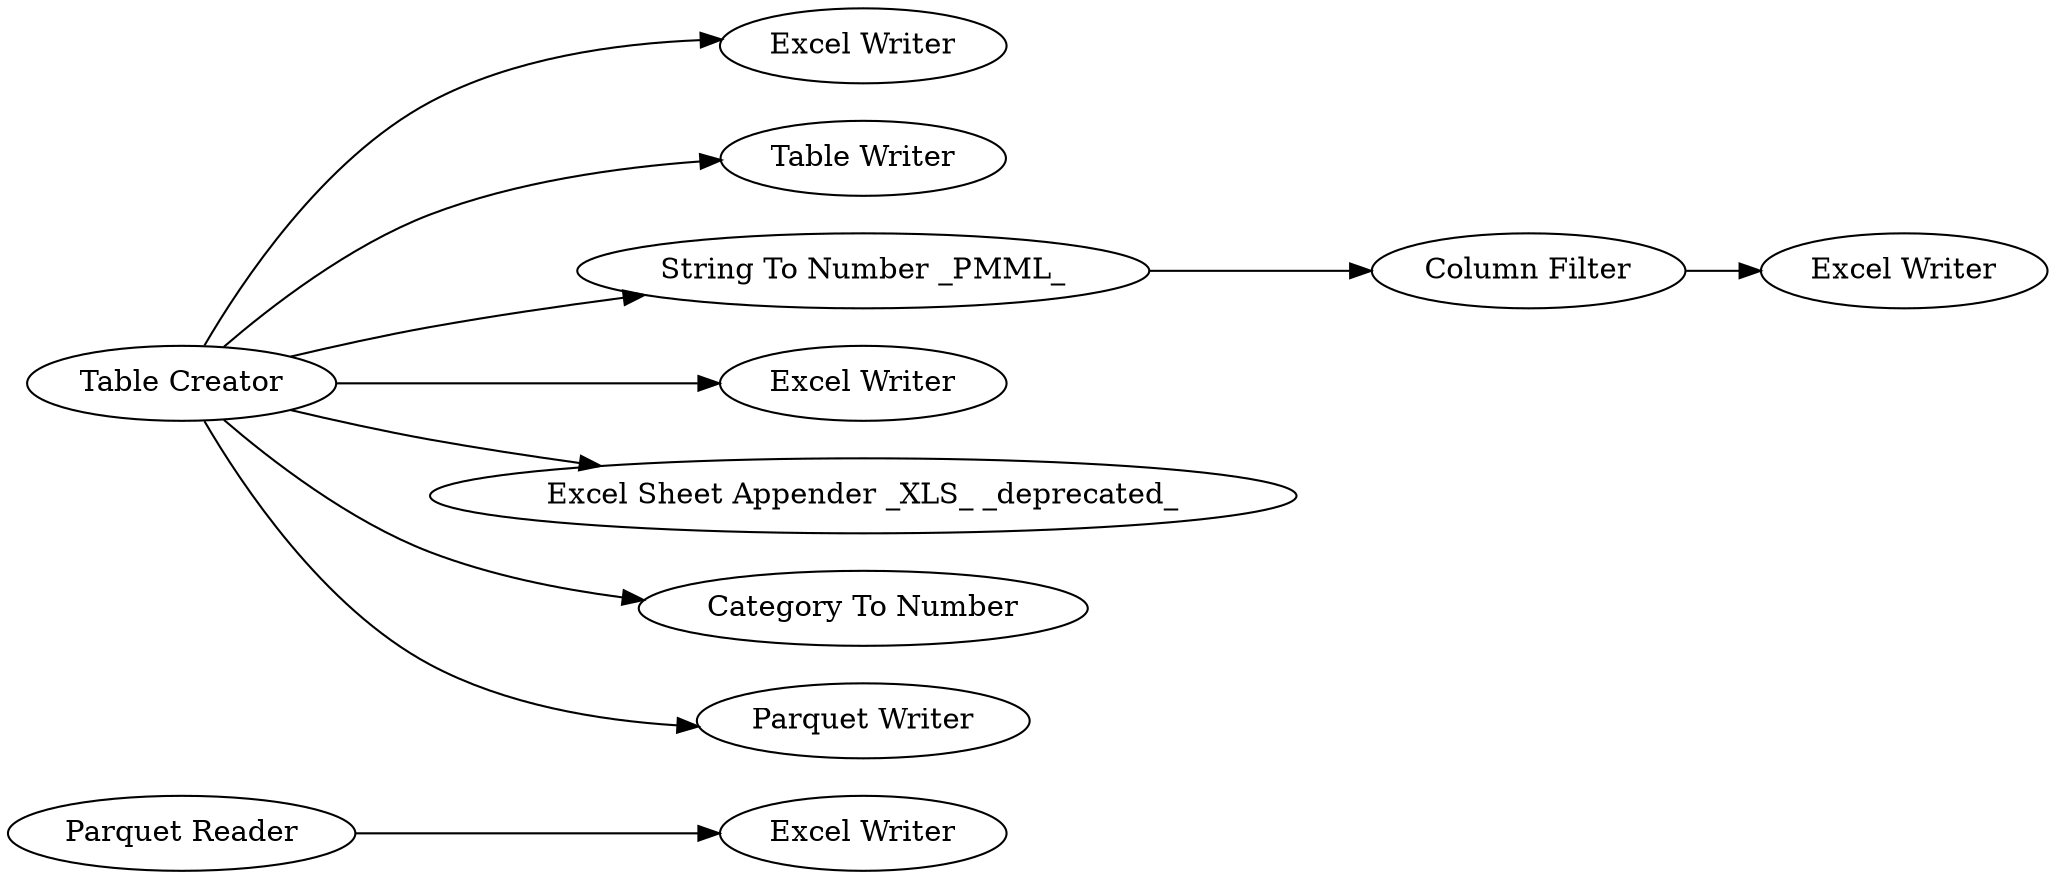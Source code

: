 digraph {
	"-7207894016597809496_1042" [label="Parquet Reader"]
	"-7207894016597809496_1045" [label="Excel Writer"]
	"-7207894016597809496_1041" [label="Table Writer"]
	"-7207894016597809496_1047" [label="String To Number _PMML_"]
	"-7207894016597809496_1048" [label="Excel Writer"]
	"-7207894016597809496_2" [label="Excel Writer"]
	"-7207894016597809496_1040" [label="Excel Sheet Appender _XLS_ _deprecated_"]
	"-7207894016597809496_1046" [label="Category To Number"]
	"-7207894016597809496_1" [label="Table Creator"]
	"-7207894016597809496_1043" [label="Parquet Writer"]
	"-7207894016597809496_1049" [label="Column Filter"]
	"-7207894016597809496_1044" [label="Excel Writer"]
	"-7207894016597809496_1" -> "-7207894016597809496_1047"
	"-7207894016597809496_1" -> "-7207894016597809496_1045"
	"-7207894016597809496_1047" -> "-7207894016597809496_1049"
	"-7207894016597809496_1" -> "-7207894016597809496_2"
	"-7207894016597809496_1" -> "-7207894016597809496_1046"
	"-7207894016597809496_1049" -> "-7207894016597809496_1048"
	"-7207894016597809496_1" -> "-7207894016597809496_1041"
	"-7207894016597809496_1" -> "-7207894016597809496_1043"
	"-7207894016597809496_1042" -> "-7207894016597809496_1044"
	"-7207894016597809496_1" -> "-7207894016597809496_1040"
	rankdir=LR
}
